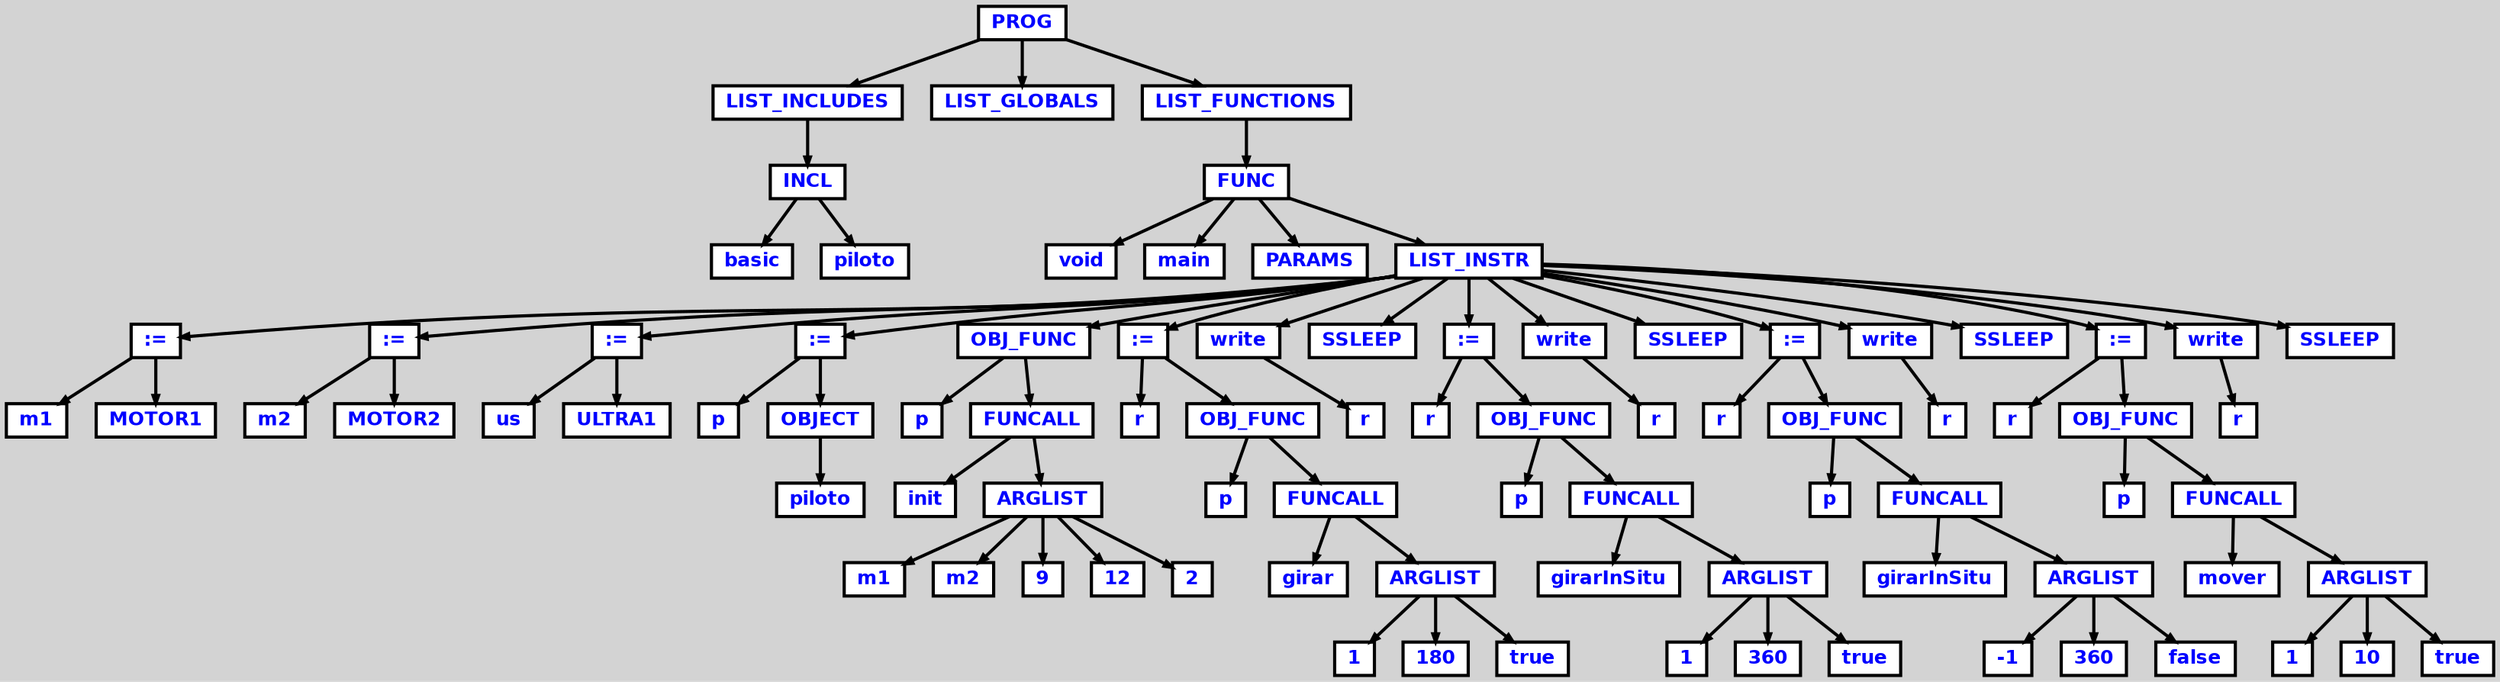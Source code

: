 digraph {

	ordering=out;
	ranksep=.4;
	bgcolor="lightgrey"; node [shape=box, fixedsize=false, fontsize=12, fontname="Helvetica-bold", fontcolor="blue"
		width=.25, height=.25, color="black", fillcolor="white", style="filled, solid, bold"];
	edge [arrowsize=.5, color="black", style="bold"]

  n0 [label="PROG"];
  n1 [label="LIST_INCLUDES"];
  n1 [label="LIST_INCLUDES"];
  n2 [label="INCL"];
  n2 [label="INCL"];
  n3 [label="basic"];
  n4 [label="piloto"];
  n5 [label="LIST_GLOBALS"];
  n6 [label="LIST_FUNCTIONS"];
  n6 [label="LIST_FUNCTIONS"];
  n7 [label="FUNC"];
  n7 [label="FUNC"];
  n8 [label="void"];
  n9 [label="main"];
  n10 [label="PARAMS"];
  n11 [label="LIST_INSTR"];
  n11 [label="LIST_INSTR"];
  n12 [label=":="];
  n12 [label=":="];
  n13 [label="m1"];
  n14 [label="MOTOR1"];
  n15 [label=":="];
  n15 [label=":="];
  n16 [label="m2"];
  n17 [label="MOTOR2"];
  n18 [label=":="];
  n18 [label=":="];
  n19 [label="us"];
  n20 [label="ULTRA1"];
  n21 [label=":="];
  n21 [label=":="];
  n22 [label="p"];
  n23 [label="OBJECT"];
  n23 [label="OBJECT"];
  n24 [label="piloto"];
  n25 [label="OBJ_FUNC"];
  n25 [label="OBJ_FUNC"];
  n26 [label="p"];
  n27 [label="FUNCALL"];
  n27 [label="FUNCALL"];
  n28 [label="init"];
  n29 [label="ARGLIST"];
  n29 [label="ARGLIST"];
  n30 [label="m1"];
  n31 [label="m2"];
  n32 [label="9"];
  n33 [label="12"];
  n34 [label="2"];
  n35 [label=":="];
  n35 [label=":="];
  n36 [label="r"];
  n37 [label="OBJ_FUNC"];
  n37 [label="OBJ_FUNC"];
  n38 [label="p"];
  n39 [label="FUNCALL"];
  n39 [label="FUNCALL"];
  n40 [label="girar"];
  n41 [label="ARGLIST"];
  n41 [label="ARGLIST"];
  n42 [label="1"];
  n43 [label="180"];
  n44 [label="true"];
  n45 [label="write"];
  n45 [label="write"];
  n46 [label="r"];
  n47 [label="SSLEEP"];
  n48 [label=":="];
  n48 [label=":="];
  n49 [label="r"];
  n50 [label="OBJ_FUNC"];
  n50 [label="OBJ_FUNC"];
  n51 [label="p"];
  n52 [label="FUNCALL"];
  n52 [label="FUNCALL"];
  n53 [label="girarInSitu"];
  n54 [label="ARGLIST"];
  n54 [label="ARGLIST"];
  n55 [label="1"];
  n56 [label="360"];
  n57 [label="true"];
  n58 [label="write"];
  n58 [label="write"];
  n59 [label="r"];
  n60 [label="SSLEEP"];
  n61 [label=":="];
  n61 [label=":="];
  n62 [label="r"];
  n63 [label="OBJ_FUNC"];
  n63 [label="OBJ_FUNC"];
  n64 [label="p"];
  n65 [label="FUNCALL"];
  n65 [label="FUNCALL"];
  n66 [label="girarInSitu"];
  n67 [label="ARGLIST"];
  n67 [label="ARGLIST"];
  n68 [label="-1"];
  n69 [label="360"];
  n70 [label="false"];
  n71 [label="write"];
  n71 [label="write"];
  n72 [label="r"];
  n73 [label="SSLEEP"];
  n74 [label=":="];
  n74 [label=":="];
  n75 [label="r"];
  n76 [label="OBJ_FUNC"];
  n76 [label="OBJ_FUNC"];
  n77 [label="p"];
  n78 [label="FUNCALL"];
  n78 [label="FUNCALL"];
  n79 [label="mover"];
  n80 [label="ARGLIST"];
  n80 [label="ARGLIST"];
  n81 [label="1"];
  n82 [label="10"];
  n83 [label="true"];
  n84 [label="write"];
  n84 [label="write"];
  n85 [label="r"];
  n86 [label="SSLEEP"];

  n0 -> n1 // "PROG" -> "LIST_INCLUDES"
  n1 -> n2 // "LIST_INCLUDES" -> "INCL"
  n2 -> n3 // "INCL" -> "basic"
  n2 -> n4 // "INCL" -> "piloto"
  n0 -> n5 // "PROG" -> "LIST_GLOBALS"
  n0 -> n6 // "PROG" -> "LIST_FUNCTIONS"
  n6 -> n7 // "LIST_FUNCTIONS" -> "FUNC"
  n7 -> n8 // "FUNC" -> "void"
  n7 -> n9 // "FUNC" -> "main"
  n7 -> n10 // "FUNC" -> "PARAMS"
  n7 -> n11 // "FUNC" -> "LIST_INSTR"
  n11 -> n12 // "LIST_INSTR" -> ":="
  n12 -> n13 // ":=" -> "m1"
  n12 -> n14 // ":=" -> "MOTOR1"
  n11 -> n15 // "LIST_INSTR" -> ":="
  n15 -> n16 // ":=" -> "m2"
  n15 -> n17 // ":=" -> "MOTOR2"
  n11 -> n18 // "LIST_INSTR" -> ":="
  n18 -> n19 // ":=" -> "us"
  n18 -> n20 // ":=" -> "ULTRA1"
  n11 -> n21 // "LIST_INSTR" -> ":="
  n21 -> n22 // ":=" -> "p"
  n21 -> n23 // ":=" -> "OBJECT"
  n23 -> n24 // "OBJECT" -> "piloto"
  n11 -> n25 // "LIST_INSTR" -> "OBJ_FUNC"
  n25 -> n26 // "OBJ_FUNC" -> "p"
  n25 -> n27 // "OBJ_FUNC" -> "FUNCALL"
  n27 -> n28 // "FUNCALL" -> "init"
  n27 -> n29 // "FUNCALL" -> "ARGLIST"
  n29 -> n30 // "ARGLIST" -> "m1"
  n29 -> n31 // "ARGLIST" -> "m2"
  n29 -> n32 // "ARGLIST" -> "9"
  n29 -> n33 // "ARGLIST" -> "12"
  n29 -> n34 // "ARGLIST" -> "2"
  n11 -> n35 // "LIST_INSTR" -> ":="
  n35 -> n36 // ":=" -> "r"
  n35 -> n37 // ":=" -> "OBJ_FUNC"
  n37 -> n38 // "OBJ_FUNC" -> "p"
  n37 -> n39 // "OBJ_FUNC" -> "FUNCALL"
  n39 -> n40 // "FUNCALL" -> "girar"
  n39 -> n41 // "FUNCALL" -> "ARGLIST"
  n41 -> n42 // "ARGLIST" -> "1"
  n41 -> n43 // "ARGLIST" -> "180"
  n41 -> n44 // "ARGLIST" -> "true"
  n11 -> n45 // "LIST_INSTR" -> "write"
  n45 -> n46 // "write" -> "r"
  n11 -> n47 // "LIST_INSTR" -> "SSLEEP"
  n11 -> n48 // "LIST_INSTR" -> ":="
  n48 -> n49 // ":=" -> "r"
  n48 -> n50 // ":=" -> "OBJ_FUNC"
  n50 -> n51 // "OBJ_FUNC" -> "p"
  n50 -> n52 // "OBJ_FUNC" -> "FUNCALL"
  n52 -> n53 // "FUNCALL" -> "girarInSitu"
  n52 -> n54 // "FUNCALL" -> "ARGLIST"
  n54 -> n55 // "ARGLIST" -> "1"
  n54 -> n56 // "ARGLIST" -> "360"
  n54 -> n57 // "ARGLIST" -> "true"
  n11 -> n58 // "LIST_INSTR" -> "write"
  n58 -> n59 // "write" -> "r"
  n11 -> n60 // "LIST_INSTR" -> "SSLEEP"
  n11 -> n61 // "LIST_INSTR" -> ":="
  n61 -> n62 // ":=" -> "r"
  n61 -> n63 // ":=" -> "OBJ_FUNC"
  n63 -> n64 // "OBJ_FUNC" -> "p"
  n63 -> n65 // "OBJ_FUNC" -> "FUNCALL"
  n65 -> n66 // "FUNCALL" -> "girarInSitu"
  n65 -> n67 // "FUNCALL" -> "ARGLIST"
  n67 -> n68 // "ARGLIST" -> "-1"
  n67 -> n69 // "ARGLIST" -> "360"
  n67 -> n70 // "ARGLIST" -> "false"
  n11 -> n71 // "LIST_INSTR" -> "write"
  n71 -> n72 // "write" -> "r"
  n11 -> n73 // "LIST_INSTR" -> "SSLEEP"
  n11 -> n74 // "LIST_INSTR" -> ":="
  n74 -> n75 // ":=" -> "r"
  n74 -> n76 // ":=" -> "OBJ_FUNC"
  n76 -> n77 // "OBJ_FUNC" -> "p"
  n76 -> n78 // "OBJ_FUNC" -> "FUNCALL"
  n78 -> n79 // "FUNCALL" -> "mover"
  n78 -> n80 // "FUNCALL" -> "ARGLIST"
  n80 -> n81 // "ARGLIST" -> "1"
  n80 -> n82 // "ARGLIST" -> "10"
  n80 -> n83 // "ARGLIST" -> "true"
  n11 -> n84 // "LIST_INSTR" -> "write"
  n84 -> n85 // "write" -> "r"
  n11 -> n86 // "LIST_INSTR" -> "SSLEEP"

}
